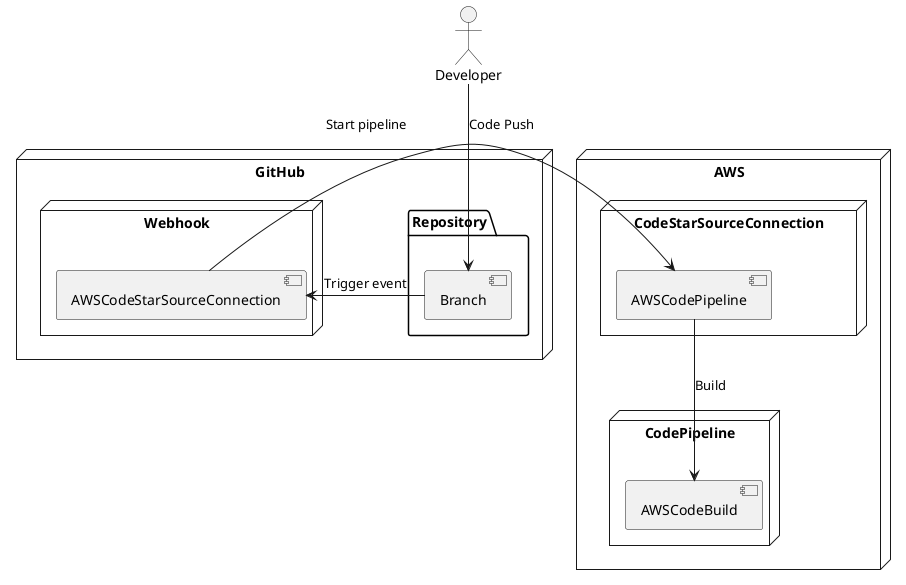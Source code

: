 @startuml
actor Developer

node GitHub {
    folder "Repository" {
        Developer --> [Branch] : Code Push
    }
    node "Webhook" {
        [Branch] -> [AWSCodeStarSourceConnection] : Trigger event
    }
}

node AWS {
    node "CodeStarSourceConnection" {
        [AWSCodeStarSourceConnection] -> [AWSCodePipeline] : Start pipeline
    }
    node "CodePipeline" {
        [AWSCodePipeline] --> [AWSCodeBuild] : Build
    }
}

@enduml
